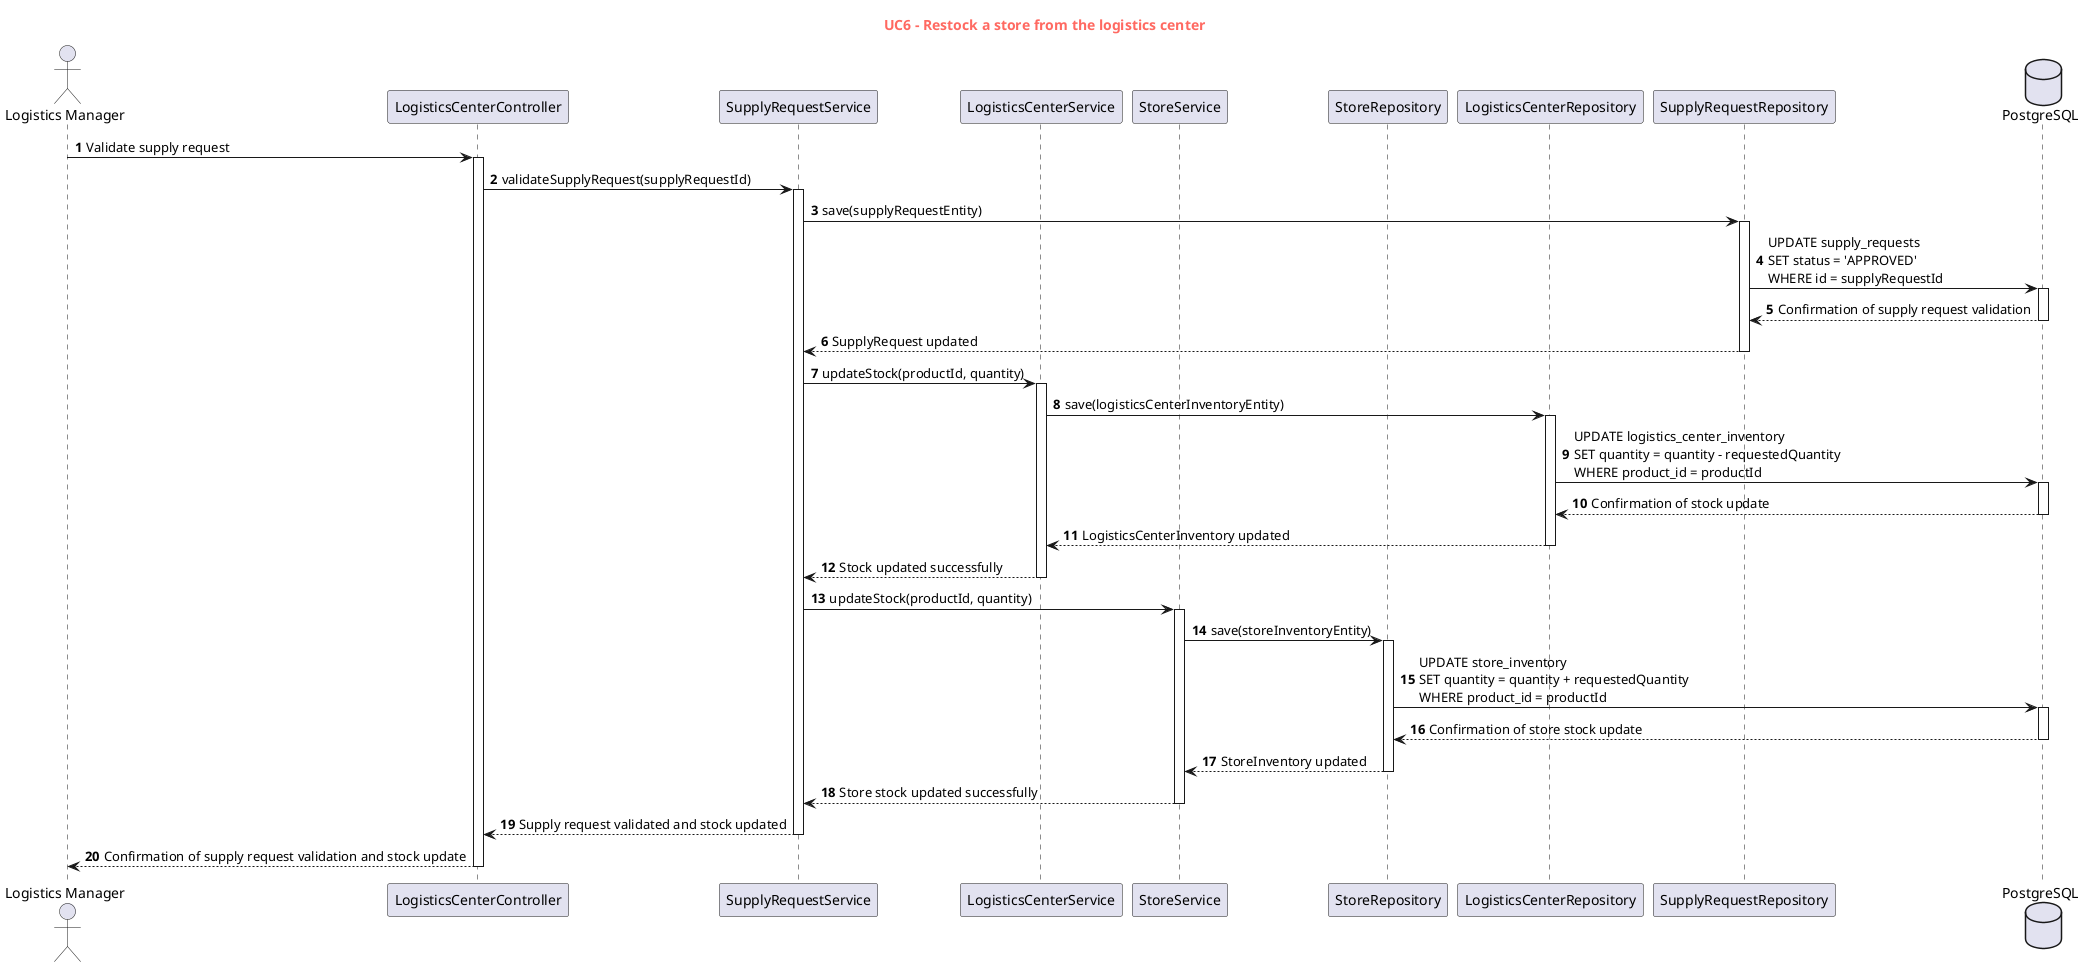 @startuml
skinparam title {
  FontColor #FF6961
}

title UC6 - Restock a store from the logistics center
autonumber

actor "Logistics Manager" as lm
participant "LogisticsCenterController" as lcc
participant "SupplyRequestService" as srs
participant "LogisticsCenterService" as lcs
participant "StoreService" as ss
participant "StoreRepository" as sr
participant "LogisticsCenterRepository" as lcr
participant "SupplyRequestRepository" as srr
database "PostgreSQL" as db

lm -> lcc: Validate supply request
activate lcc
lcc -> srs: validateSupplyRequest(supplyRequestId)
activate srs
srs -> srr: save(supplyRequestEntity)
activate srr
srr -> db: UPDATE supply_requests \nSET status = 'APPROVED' \nWHERE id = supplyRequestId
activate db
db --> srr: Confirmation of supply request validation
deactivate db
srr --> srs: SupplyRequest updated
deactivate srr
srs -> lcs : updateStock(productId, quantity)
activate lcs
lcs -> lcr: save(logisticsCenterInventoryEntity)
activate lcr
lcr -> db: UPDATE logistics_center_inventory \nSET quantity = quantity - requestedQuantity \nWHERE product_id = productId
activate db
db --> lcr: Confirmation of stock update
deactivate db
lcr --> lcs: LogisticsCenterInventory updated
deactivate lcr
lcs --> srs: Stock updated successfully
deactivate lcs
srs -> ss : updateStock(productId, quantity)
activate ss
ss -> sr: save(storeInventoryEntity)
activate sr
sr -> db: UPDATE store_inventory \nSET quantity = quantity + requestedQuantity \nWHERE product_id = productId
activate db
db --> sr: Confirmation of store stock update
deactivate db
sr --> ss: StoreInventory updated
deactivate sr
ss --> srs : Store stock updated successfully
deactivate ss
srs --> lcc: Supply request validated and stock updated
deactivate srs
lcc --> lm: Confirmation of supply request validation and stock update
deactivate lcc

@enduml